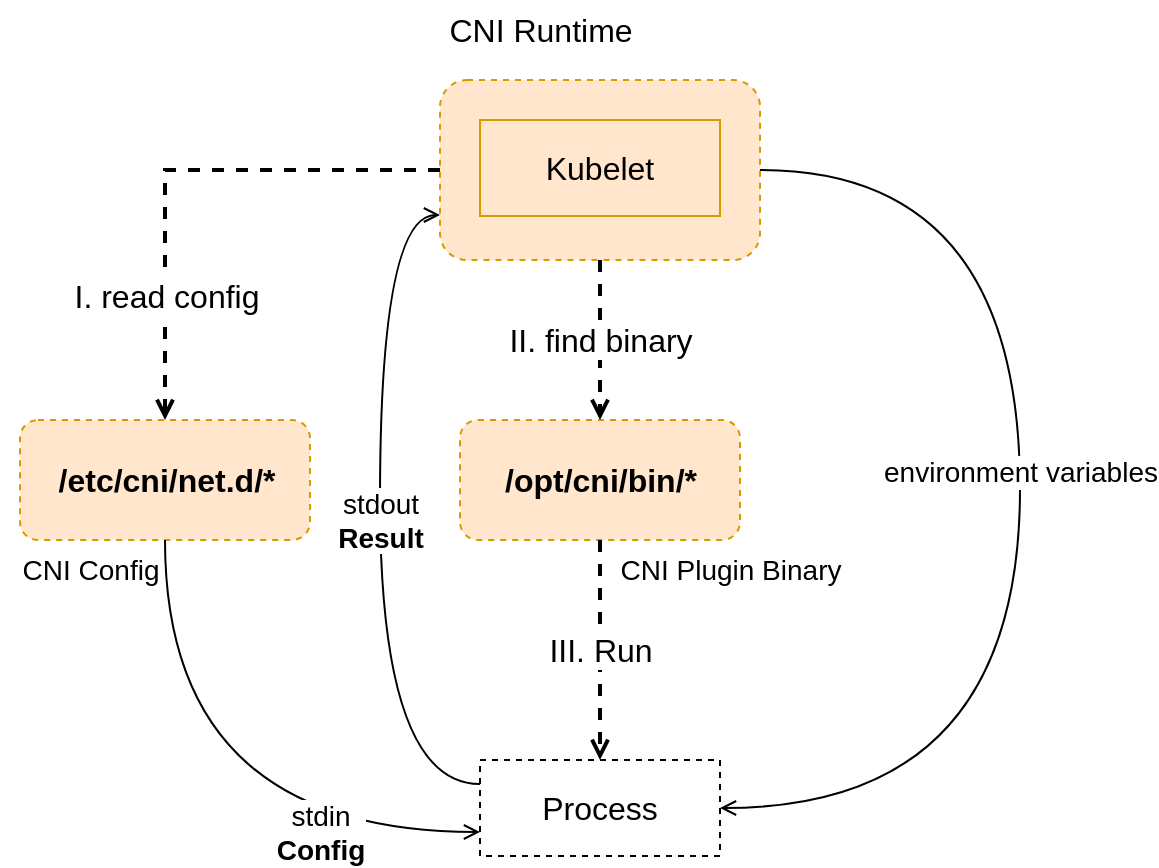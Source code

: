 <mxfile version="20.3.7" type="device"><diagram id="p0P9x92Fozly_Z8DPQ2p" name="第 1 页"><mxGraphModel dx="1676" dy="481" grid="1" gridSize="10" guides="1" tooltips="1" connect="1" arrows="1" fold="1" page="1" pageScale="1" pageWidth="827" pageHeight="1169" math="0" shadow="0"><root><mxCell id="0"/><mxCell id="1" parent="0"/><mxCell id="K4GXjlCu1Qh2ony5fijS-4" value="" style="rounded=1;whiteSpace=wrap;html=1;fontSize=16;fillColor=#ffe6cc;dashed=1;strokeColor=#d79b00;" vertex="1" parent="1"><mxGeometry x="140" y="210" width="160" height="90" as="geometry"/></mxCell><mxCell id="K4GXjlCu1Qh2ony5fijS-18" value="" style="rounded=1;whiteSpace=wrap;html=1;fontSize=16;fillColor=#ffe6cc;dashed=1;strokeColor=#d79b00;" vertex="1" parent="1"><mxGeometry x="-70" y="380" width="145" height="60" as="geometry"/></mxCell><mxCell id="K4GXjlCu1Qh2ony5fijS-29" value="" style="rounded=1;whiteSpace=wrap;html=1;fontSize=16;dashed=1;fillColor=#ffe6cc;strokeColor=#d79b00;" vertex="1" parent="1"><mxGeometry x="150" y="380" width="140" height="60" as="geometry"/></mxCell><mxCell id="K4GXjlCu1Qh2ony5fijS-2" value="Kubelet" style="rounded=0;whiteSpace=wrap;html=1;fontSize=16;fillColor=#ffe6cc;strokeColor=#d79b00;" vertex="1" parent="1"><mxGeometry x="160" y="230" width="120" height="48" as="geometry"/></mxCell><mxCell id="K4GXjlCu1Qh2ony5fijS-3" value="/etc/cni/net.d/*" style="text;html=1;align=center;verticalAlign=middle;resizable=0;points=[];autosize=1;strokeColor=none;fillColor=none;fontStyle=1;fontSize=16;" vertex="1" parent="1"><mxGeometry x="-62.5" y="395" width="130" height="30" as="geometry"/></mxCell><mxCell id="K4GXjlCu1Qh2ony5fijS-6" value="I. read config" style="edgeStyle=orthogonalEdgeStyle;rounded=0;orthogonalLoop=1;jettySize=auto;html=1;fontSize=16;dashed=1;endArrow=open;endFill=0;strokeWidth=2;entryX=0.5;entryY=0;entryDx=0;entryDy=0;" edge="1" parent="1" source="K4GXjlCu1Qh2ony5fijS-4" target="K4GXjlCu1Qh2ony5fijS-18"><mxGeometry x="0.525" relative="1" as="geometry"><mxPoint as="offset"/></mxGeometry></mxCell><mxCell id="K4GXjlCu1Qh2ony5fijS-8" value="II. find binary" style="edgeStyle=orthogonalEdgeStyle;rounded=0;orthogonalLoop=1;jettySize=auto;html=1;dashed=1;strokeWidth=2;fontSize=16;endArrow=open;endFill=0;exitX=0.5;exitY=1;exitDx=0;exitDy=0;entryX=0.5;entryY=0;entryDx=0;entryDy=0;" edge="1" parent="1" source="K4GXjlCu1Qh2ony5fijS-4" target="K4GXjlCu1Qh2ony5fijS-29"><mxGeometry relative="1" as="geometry"><mxPoint x="220" y="360" as="targetPoint"/></mxGeometry></mxCell><mxCell id="K4GXjlCu1Qh2ony5fijS-21" value="environment variables" style="edgeStyle=orthogonalEdgeStyle;rounded=0;orthogonalLoop=1;jettySize=auto;html=1;exitX=1;exitY=0.5;exitDx=0;exitDy=0;entryX=1;entryY=0.5;entryDx=0;entryDy=0;strokeWidth=1;fontSize=14;endArrow=open;endFill=0;curved=1;" edge="1" parent="1" source="K4GXjlCu1Qh2ony5fijS-4" target="K4GXjlCu1Qh2ony5fijS-9"><mxGeometry x="-0.062" relative="1" as="geometry"><Array as="points"><mxPoint x="430" y="255"/><mxPoint x="430" y="574"/></Array><mxPoint as="offset"/></mxGeometry></mxCell><mxCell id="K4GXjlCu1Qh2ony5fijS-5" value="CNI Runtime" style="text;html=1;align=center;verticalAlign=middle;resizable=0;points=[];autosize=1;strokeColor=none;fillColor=none;fontSize=16;" vertex="1" parent="1"><mxGeometry x="130" y="170" width="120" height="30" as="geometry"/></mxCell><mxCell id="K4GXjlCu1Qh2ony5fijS-10" value="III. Run" style="edgeStyle=orthogonalEdgeStyle;rounded=0;orthogonalLoop=1;jettySize=auto;html=1;dashed=1;strokeWidth=2;fontSize=16;endArrow=open;endFill=0;exitX=0.5;exitY=1;exitDx=0;exitDy=0;" edge="1" parent="1" source="K4GXjlCu1Qh2ony5fijS-29" target="K4GXjlCu1Qh2ony5fijS-9"><mxGeometry relative="1" as="geometry"><mxPoint x="180" y="450" as="sourcePoint"/></mxGeometry></mxCell><mxCell id="K4GXjlCu1Qh2ony5fijS-7" value="/opt/cni/bin/*" style="text;html=1;align=center;verticalAlign=middle;resizable=0;points=[];autosize=1;strokeColor=none;fillColor=none;fontSize=16;fontStyle=1" vertex="1" parent="1"><mxGeometry x="160" y="395" width="120" height="30" as="geometry"/></mxCell><mxCell id="K4GXjlCu1Qh2ony5fijS-32" value="stdout&lt;br&gt;&lt;b&gt;Result&lt;/b&gt;" style="edgeStyle=orthogonalEdgeStyle;curved=1;rounded=0;orthogonalLoop=1;jettySize=auto;html=1;exitX=0;exitY=0.25;exitDx=0;exitDy=0;entryX=0;entryY=0.75;entryDx=0;entryDy=0;strokeWidth=1;fontSize=14;endArrow=open;endFill=0;" edge="1" parent="1" source="K4GXjlCu1Qh2ony5fijS-9" target="K4GXjlCu1Qh2ony5fijS-4"><mxGeometry relative="1" as="geometry"><Array as="points"><mxPoint x="110" y="562"/><mxPoint x="110" y="278"/></Array></mxGeometry></mxCell><mxCell id="K4GXjlCu1Qh2ony5fijS-9" value="Process" style="rounded=0;whiteSpace=wrap;html=1;fontSize=16;dashed=1;fillColor=none;" vertex="1" parent="1"><mxGeometry x="160" y="550" width="120" height="48" as="geometry"/></mxCell><mxCell id="K4GXjlCu1Qh2ony5fijS-22" value="stdin&lt;br&gt;&lt;b&gt;Config&lt;/b&gt;" style="edgeStyle=orthogonalEdgeStyle;rounded=0;orthogonalLoop=1;jettySize=auto;html=1;exitX=0.5;exitY=1;exitDx=0;exitDy=0;entryX=0;entryY=0.75;entryDx=0;entryDy=0;strokeWidth=1;fontSize=14;endArrow=open;endFill=0;curved=1;" edge="1" parent="1" source="K4GXjlCu1Qh2ony5fijS-18" target="K4GXjlCu1Qh2ony5fijS-9"><mxGeometry x="0.474" relative="1" as="geometry"><mxPoint as="offset"/></mxGeometry></mxCell><mxCell id="K4GXjlCu1Qh2ony5fijS-27" value="CNI Config" style="text;html=1;align=center;verticalAlign=middle;resizable=0;points=[];autosize=1;strokeColor=none;fillColor=none;fontSize=14;" vertex="1" parent="1"><mxGeometry x="-80" y="440" width="90" height="30" as="geometry"/></mxCell><mxCell id="K4GXjlCu1Qh2ony5fijS-30" value="CNI Plugin Binary" style="text;html=1;align=center;verticalAlign=middle;resizable=0;points=[];autosize=1;strokeColor=none;fillColor=none;fontSize=14;" vertex="1" parent="1"><mxGeometry x="220" y="440" width="130" height="30" as="geometry"/></mxCell></root></mxGraphModel></diagram></mxfile>